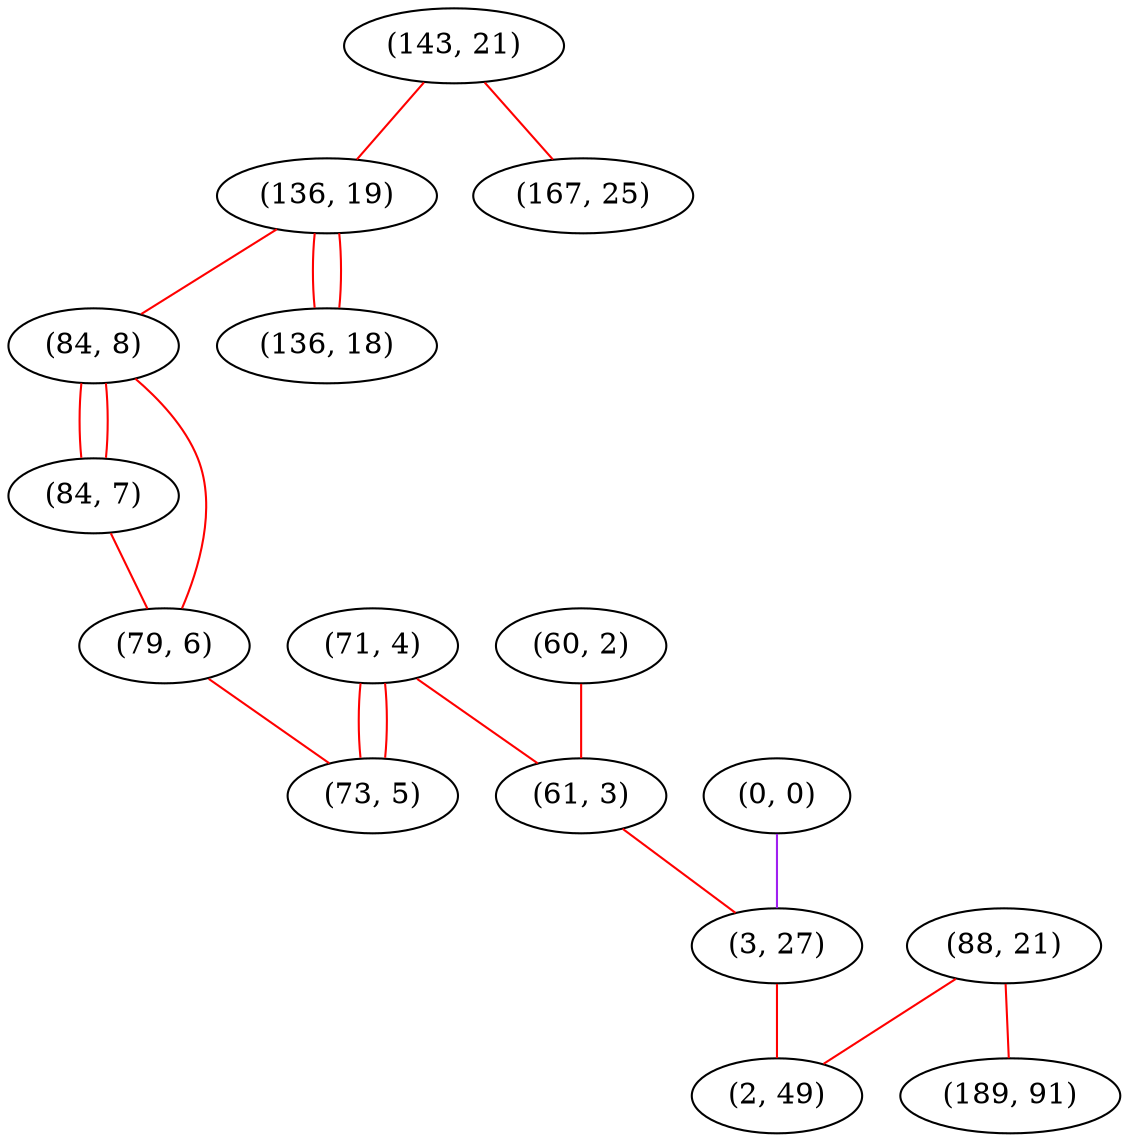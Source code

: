 graph "" {
"(143, 21)";
"(136, 19)";
"(84, 8)";
"(84, 7)";
"(167, 25)";
"(71, 4)";
"(60, 2)";
"(79, 6)";
"(0, 0)";
"(136, 18)";
"(61, 3)";
"(73, 5)";
"(88, 21)";
"(3, 27)";
"(2, 49)";
"(189, 91)";
"(143, 21)" -- "(136, 19)"  [color=red, key=0, weight=1];
"(143, 21)" -- "(167, 25)"  [color=red, key=0, weight=1];
"(136, 19)" -- "(136, 18)"  [color=red, key=0, weight=1];
"(136, 19)" -- "(136, 18)"  [color=red, key=1, weight=1];
"(136, 19)" -- "(84, 8)"  [color=red, key=0, weight=1];
"(84, 8)" -- "(79, 6)"  [color=red, key=0, weight=1];
"(84, 8)" -- "(84, 7)"  [color=red, key=0, weight=1];
"(84, 8)" -- "(84, 7)"  [color=red, key=1, weight=1];
"(84, 7)" -- "(79, 6)"  [color=red, key=0, weight=1];
"(71, 4)" -- "(73, 5)"  [color=red, key=0, weight=1];
"(71, 4)" -- "(73, 5)"  [color=red, key=1, weight=1];
"(71, 4)" -- "(61, 3)"  [color=red, key=0, weight=1];
"(60, 2)" -- "(61, 3)"  [color=red, key=0, weight=1];
"(79, 6)" -- "(73, 5)"  [color=red, key=0, weight=1];
"(0, 0)" -- "(3, 27)"  [color=purple, key=0, weight=4];
"(61, 3)" -- "(3, 27)"  [color=red, key=0, weight=1];
"(88, 21)" -- "(2, 49)"  [color=red, key=0, weight=1];
"(88, 21)" -- "(189, 91)"  [color=red, key=0, weight=1];
"(3, 27)" -- "(2, 49)"  [color=red, key=0, weight=1];
}
